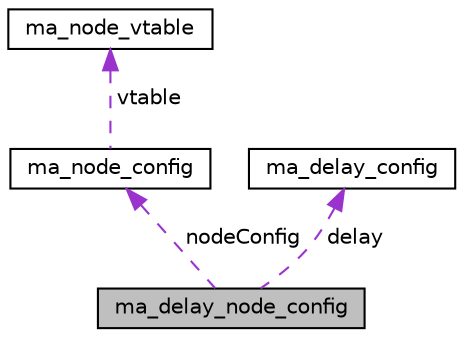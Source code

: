 digraph "ma_delay_node_config"
{
 // LATEX_PDF_SIZE
  edge [fontname="Helvetica",fontsize="10",labelfontname="Helvetica",labelfontsize="10"];
  node [fontname="Helvetica",fontsize="10",shape=record];
  Node1 [label="ma_delay_node_config",height=0.2,width=0.4,color="black", fillcolor="grey75", style="filled", fontcolor="black",tooltip=" "];
  Node2 -> Node1 [dir="back",color="darkorchid3",fontsize="10",style="dashed",label=" nodeConfig" ,fontname="Helvetica"];
  Node2 [label="ma_node_config",height=0.2,width=0.4,color="black", fillcolor="white", style="filled",URL="$structma__node__config.html",tooltip=" "];
  Node3 -> Node2 [dir="back",color="darkorchid3",fontsize="10",style="dashed",label=" vtable" ,fontname="Helvetica"];
  Node3 [label="ma_node_vtable",height=0.2,width=0.4,color="black", fillcolor="white", style="filled",URL="$structma__node__vtable.html",tooltip=" "];
  Node4 -> Node1 [dir="back",color="darkorchid3",fontsize="10",style="dashed",label=" delay" ,fontname="Helvetica"];
  Node4 [label="ma_delay_config",height=0.2,width=0.4,color="black", fillcolor="white", style="filled",URL="$structma__delay__config.html",tooltip=" "];
}

